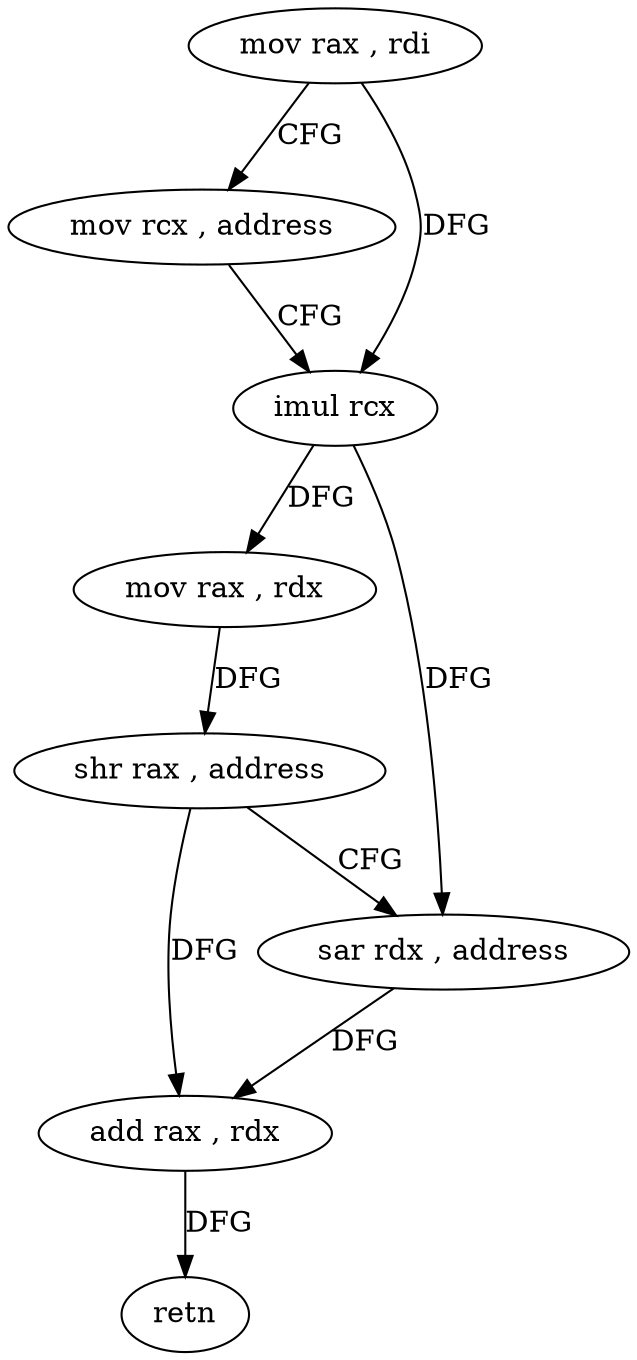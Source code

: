 digraph "func" {
"4217888" [label = "mov rax , rdi" ]
"4217891" [label = "mov rcx , address" ]
"4217901" [label = "imul rcx" ]
"4217904" [label = "mov rax , rdx" ]
"4217907" [label = "shr rax , address" ]
"4217911" [label = "sar rdx , address" ]
"4217915" [label = "add rax , rdx" ]
"4217918" [label = "retn" ]
"4217888" -> "4217891" [ label = "CFG" ]
"4217888" -> "4217901" [ label = "DFG" ]
"4217891" -> "4217901" [ label = "CFG" ]
"4217901" -> "4217904" [ label = "DFG" ]
"4217901" -> "4217911" [ label = "DFG" ]
"4217904" -> "4217907" [ label = "DFG" ]
"4217907" -> "4217911" [ label = "CFG" ]
"4217907" -> "4217915" [ label = "DFG" ]
"4217911" -> "4217915" [ label = "DFG" ]
"4217915" -> "4217918" [ label = "DFG" ]
}

